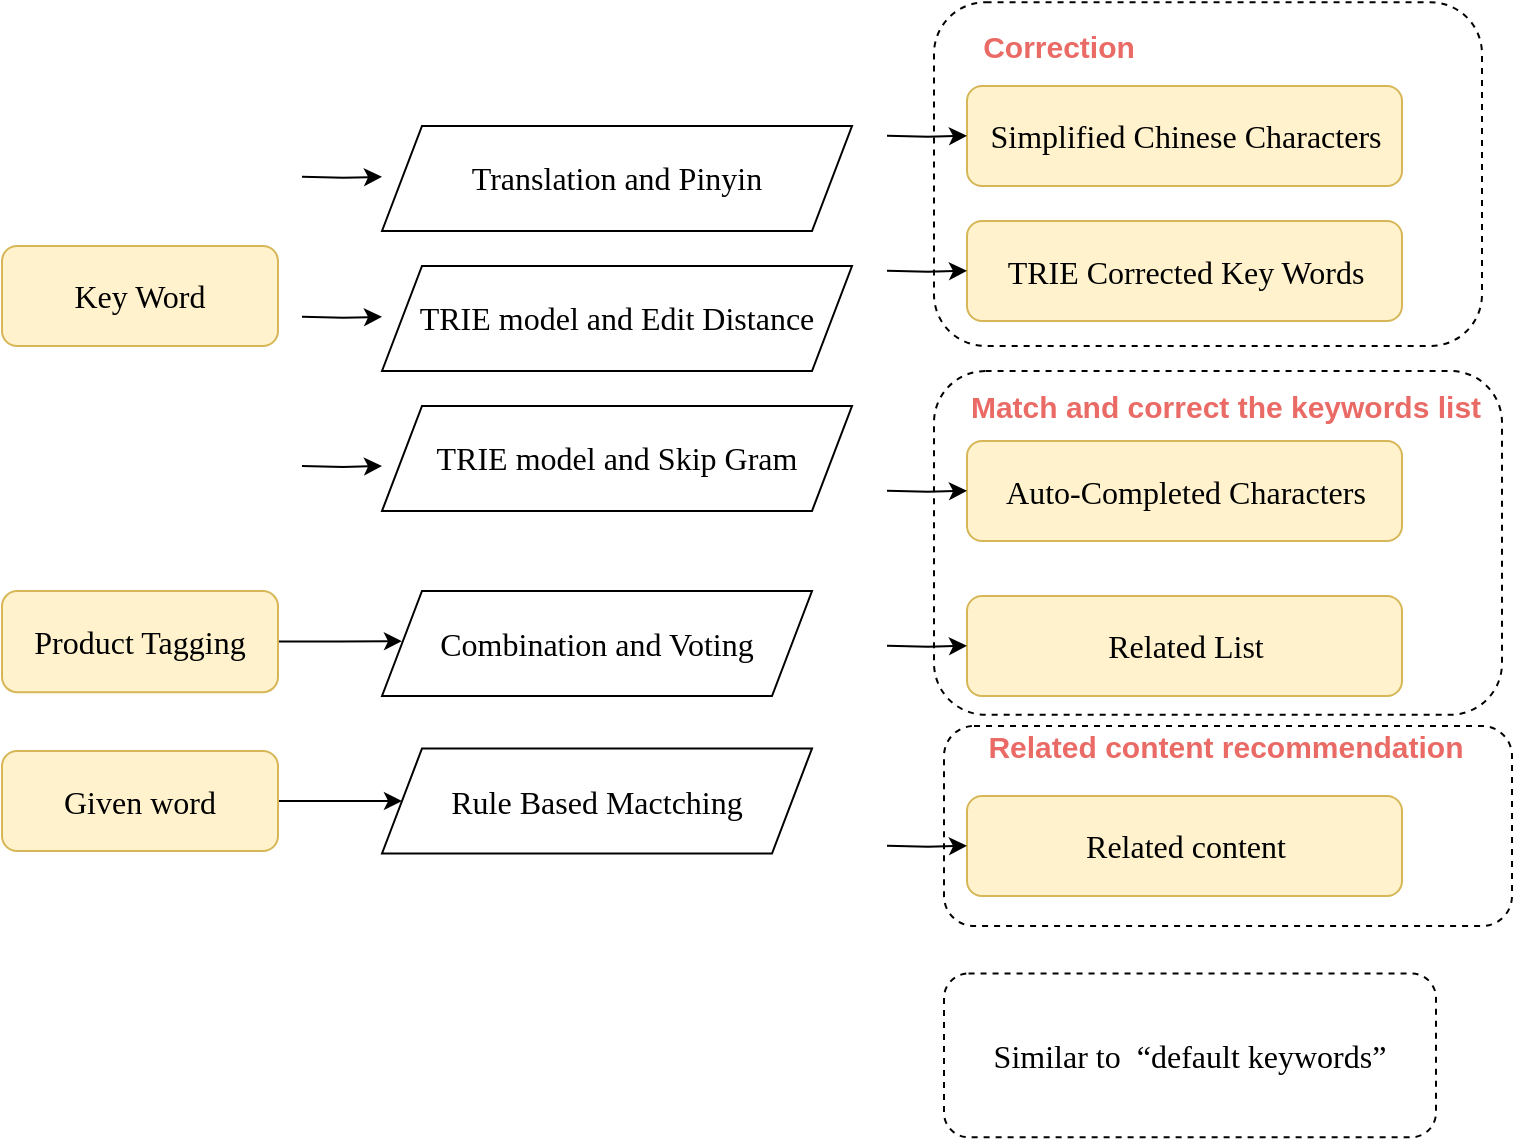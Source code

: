 <mxfile version="13.7.4" type="github">
  <diagram id="Yp3Gnb4v9ax5-GN8fEgs" name="Page-1">
    <mxGraphModel dx="2736" dy="725" grid="1" gridSize="10" guides="1" tooltips="1" connect="1" arrows="1" fold="1" page="1" pageScale="1" pageWidth="827" pageHeight="1169" math="0" shadow="0">
      <root>
        <mxCell id="0" />
        <mxCell id="1" parent="0" />
        <mxCell id="fXSpXnBb6-kwfkcqd3j0-2" value="&lt;p style=&quot;line-height: normal ; margin-top: 0pt ; margin-bottom: 0pt ; margin-left: 0in ; text-align: left ; direction: ltr ; unicode-bidi: embed ; word-break: normal&quot;&gt;&lt;span style=&quot;font-size: 12pt ; font-family: &amp;#34;calibri&amp;#34;&quot;&gt;Key Word&lt;/span&gt;&lt;/p&gt;" style="rounded=1;whiteSpace=wrap;html=1;fontSize=12;glass=0;strokeWidth=1;shadow=0;fillColor=#fff2cc;strokeColor=#d6b656;" vertex="1" parent="1">
          <mxGeometry x="-1130" y="260" width="138" height="50" as="geometry" />
        </mxCell>
        <mxCell id="fXSpXnBb6-kwfkcqd3j0-3" value="&lt;p style=&quot;margin-top: 0pt ; margin-bottom: 0pt ; margin-left: 0in ; text-align: left ; direction: ltr ; unicode-bidi: embed ; word-break: normal&quot;&gt;&lt;font face=&quot;calibri&quot;&gt;&lt;span style=&quot;font-size: 16px&quot;&gt;Simplified Chinese Characters&lt;/span&gt;&lt;/font&gt;&lt;/p&gt;" style="rounded=1;whiteSpace=wrap;html=1;fontSize=12;glass=0;strokeWidth=1;shadow=0;fillColor=#fff2cc;strokeColor=#d6b656;" vertex="1" parent="1">
          <mxGeometry x="-647.5" y="180" width="217.5" height="50" as="geometry" />
        </mxCell>
        <mxCell id="fXSpXnBb6-kwfkcqd3j0-8" value="&lt;span style=&quot;font-size: 12pt ; font-family: &amp;#34;calibri&amp;#34;&quot;&gt;Combination and Voting&lt;/span&gt;" style="shape=parallelogram;perimeter=parallelogramPerimeter;whiteSpace=wrap;html=1;fixedSize=1;fontColor=#000000;" vertex="1" parent="1">
          <mxGeometry x="-940" y="432.5" width="215" height="52.5" as="geometry" />
        </mxCell>
        <mxCell id="fXSpXnBb6-kwfkcqd3j0-9" value="&lt;span style=&quot;font-family: &amp;#34;calibri&amp;#34; ; font-size: 16px&quot;&gt;TRIE model and Skip Gram&lt;/span&gt;" style="shape=parallelogram;perimeter=parallelogramPerimeter;whiteSpace=wrap;html=1;fixedSize=1;fontColor=#000000;" vertex="1" parent="1">
          <mxGeometry x="-940" y="340" width="235" height="52.5" as="geometry" />
        </mxCell>
        <mxCell id="fXSpXnBb6-kwfkcqd3j0-10" value="&lt;span style=&quot;font-family: &amp;#34;calibri&amp;#34; ; font-size: 16px&quot;&gt;TRIE model and Edit Distance&lt;/span&gt;" style="shape=parallelogram;perimeter=parallelogramPerimeter;whiteSpace=wrap;html=1;fixedSize=1;fontColor=#000000;" vertex="1" parent="1">
          <mxGeometry x="-940" y="270" width="235" height="52.5" as="geometry" />
        </mxCell>
        <mxCell id="fXSpXnBb6-kwfkcqd3j0-11" value="&lt;font face=&quot;calibri&quot;&gt;&lt;span style=&quot;font-size: 16px&quot;&gt;Translation and Pinyin&lt;/span&gt;&lt;/font&gt;" style="shape=parallelogram;perimeter=parallelogramPerimeter;whiteSpace=wrap;html=1;fixedSize=1;fontColor=#000000;" vertex="1" parent="1">
          <mxGeometry x="-940" y="200" width="235" height="52.5" as="geometry" />
        </mxCell>
        <mxCell id="fXSpXnBb6-kwfkcqd3j0-12" style="edgeStyle=orthogonalEdgeStyle;rounded=0;orthogonalLoop=1;jettySize=auto;html=1;fontColor=#000000;" edge="1" parent="1">
          <mxGeometry relative="1" as="geometry">
            <mxPoint x="-647.5" y="204.9" as="targetPoint" />
            <mxPoint x="-687.5" y="204.9" as="sourcePoint" />
          </mxGeometry>
        </mxCell>
        <mxCell id="fXSpXnBb6-kwfkcqd3j0-13" value="" style="rounded=1;whiteSpace=wrap;html=1;fillColor=none;dashed=1;" vertex="1" parent="1">
          <mxGeometry x="-664" y="138.13" width="274" height="171.87" as="geometry" />
        </mxCell>
        <mxCell id="fXSpXnBb6-kwfkcqd3j0-14" value="Correction" style="text;html=1;strokeColor=none;fillColor=none;align=center;verticalAlign=middle;whiteSpace=wrap;rounded=0;fontStyle=1;fontColor=#EA6B66;fontSize=15;" vertex="1" parent="1">
          <mxGeometry x="-681.5" y="150" width="159" height="20" as="geometry" />
        </mxCell>
        <mxCell id="fXSpXnBb6-kwfkcqd3j0-15" value="&lt;span style=&quot;font-family: &amp;#34;calibri&amp;#34; ; font-size: 12pt ; text-align: left&quot;&gt;Similar to&lt;/span&gt;&lt;span style=&quot;font-family: &amp;#34;calibri&amp;#34; ; font-size: 12pt ; text-align: left&quot;&gt;&amp;nbsp; &lt;/span&gt;&lt;span style=&quot;font-family: &amp;#34;calibri&amp;#34; ; font-size: 12pt ; text-align: left&quot;&gt;“default keywords”&lt;/span&gt;" style="rounded=1;whiteSpace=wrap;html=1;fillColor=none;verticalAlign=middle;dashed=1;" vertex="1" parent="1">
          <mxGeometry x="-659" y="623.74" width="246" height="81.88" as="geometry" />
        </mxCell>
        <mxCell id="fXSpXnBb6-kwfkcqd3j0-16" value="Match and correct the keywords list" style="text;html=1;strokeColor=none;fillColor=none;align=center;verticalAlign=middle;whiteSpace=wrap;rounded=0;fontStyle=1;fontColor=#EA6B66;fontSize=15;" vertex="1" parent="1">
          <mxGeometry x="-647.5" y="330" width="257.5" height="20" as="geometry" />
        </mxCell>
        <mxCell id="fXSpXnBb6-kwfkcqd3j0-19" style="edgeStyle=orthogonalEdgeStyle;rounded=0;orthogonalLoop=1;jettySize=auto;html=1;fontColor=#000000;" edge="1" parent="1" source="fXSpXnBb6-kwfkcqd3j0-20">
          <mxGeometry relative="1" as="geometry">
            <mxPoint x="-930.0" y="457.57" as="targetPoint" />
          </mxGeometry>
        </mxCell>
        <mxCell id="fXSpXnBb6-kwfkcqd3j0-20" value="&lt;p style=&quot;line-height: normal ; margin-top: 0pt ; margin-bottom: 0pt ; margin-left: 0in ; text-align: left ; direction: ltr ; unicode-bidi: embed ; word-break: normal&quot;&gt;&lt;span style=&quot;font-size: 12pt ; font-family: &amp;#34;calibri&amp;#34;&quot;&gt;Product Tagging&lt;/span&gt;&lt;/p&gt;" style="rounded=1;whiteSpace=wrap;html=1;fontSize=12;glass=0;strokeWidth=1;shadow=0;fillColor=#fff2cc;strokeColor=#d6b656;" vertex="1" parent="1">
          <mxGeometry x="-1130" y="432.5" width="138" height="50.63" as="geometry" />
        </mxCell>
        <mxCell id="fXSpXnBb6-kwfkcqd3j0-27" value="" style="edgeStyle=orthogonalEdgeStyle;rounded=0;orthogonalLoop=1;jettySize=auto;html=1;" edge="1" parent="1" source="fXSpXnBb6-kwfkcqd3j0-22" target="fXSpXnBb6-kwfkcqd3j0-25">
          <mxGeometry relative="1" as="geometry" />
        </mxCell>
        <mxCell id="fXSpXnBb6-kwfkcqd3j0-22" value="&lt;p style=&quot;line-height: normal ; margin-top: 0pt ; margin-bottom: 0pt ; margin-left: 0in ; text-align: left ; direction: ltr ; unicode-bidi: embed ; word-break: normal&quot;&gt;&lt;span style=&quot;font-size: 12pt ; font-family: &amp;#34;calibri&amp;#34;&quot;&gt;Given word&lt;/span&gt;&lt;/p&gt;" style="rounded=1;whiteSpace=wrap;html=1;fontSize=12;glass=0;strokeWidth=1;shadow=0;fillColor=#fff2cc;strokeColor=#d6b656;" vertex="1" parent="1">
          <mxGeometry x="-1130" y="512.5" width="138" height="50" as="geometry" />
        </mxCell>
        <mxCell id="fXSpXnBb6-kwfkcqd3j0-25" value="&lt;span style=&quot;font-size: 12pt ; font-family: &amp;#34;calibri&amp;#34;&quot;&gt;Rule Based Mactching&lt;/span&gt;" style="shape=parallelogram;perimeter=parallelogramPerimeter;whiteSpace=wrap;html=1;fixedSize=1;fontColor=#000000;" vertex="1" parent="1">
          <mxGeometry x="-940" y="511.25" width="215" height="52.5" as="geometry" />
        </mxCell>
        <mxCell id="fXSpXnBb6-kwfkcqd3j0-29" value="&lt;p style=&quot;margin-top: 0pt ; margin-bottom: 0pt ; margin-left: 0in ; text-align: left ; direction: ltr ; unicode-bidi: embed ; word-break: normal&quot;&gt;&lt;font face=&quot;calibri&quot;&gt;&lt;span style=&quot;font-size: 16px&quot;&gt;TRIE Corrected Key Words&lt;/span&gt;&lt;/font&gt;&lt;/p&gt;" style="rounded=1;whiteSpace=wrap;html=1;fontSize=12;glass=0;strokeWidth=1;shadow=0;fillColor=#fff2cc;strokeColor=#d6b656;" vertex="1" parent="1">
          <mxGeometry x="-647.5" y="247.5" width="217.5" height="50" as="geometry" />
        </mxCell>
        <mxCell id="fXSpXnBb6-kwfkcqd3j0-30" style="edgeStyle=orthogonalEdgeStyle;rounded=0;orthogonalLoop=1;jettySize=auto;html=1;fontColor=#000000;" edge="1" parent="1">
          <mxGeometry relative="1" as="geometry">
            <mxPoint x="-647.5" y="272.4" as="targetPoint" />
            <mxPoint x="-687.5" y="272.4" as="sourcePoint" />
          </mxGeometry>
        </mxCell>
        <mxCell id="fXSpXnBb6-kwfkcqd3j0-31" value="&lt;p style=&quot;margin-top: 0pt ; margin-bottom: 0pt ; margin-left: 0in ; text-align: left ; direction: ltr ; unicode-bidi: embed ; word-break: normal&quot;&gt;&lt;font face=&quot;calibri&quot;&gt;&lt;span style=&quot;font-size: 16px&quot;&gt;Auto-Completed Characters&lt;/span&gt;&lt;/font&gt;&lt;/p&gt;" style="rounded=1;whiteSpace=wrap;html=1;fontSize=12;glass=0;strokeWidth=1;shadow=0;fillColor=#fff2cc;strokeColor=#d6b656;" vertex="1" parent="1">
          <mxGeometry x="-647.5" y="357.5" width="217.5" height="50" as="geometry" />
        </mxCell>
        <mxCell id="fXSpXnBb6-kwfkcqd3j0-32" style="edgeStyle=orthogonalEdgeStyle;rounded=0;orthogonalLoop=1;jettySize=auto;html=1;fontColor=#000000;" edge="1" parent="1">
          <mxGeometry relative="1" as="geometry">
            <mxPoint x="-647.5" y="382.4" as="targetPoint" />
            <mxPoint x="-687.5" y="382.4" as="sourcePoint" />
          </mxGeometry>
        </mxCell>
        <mxCell id="fXSpXnBb6-kwfkcqd3j0-33" value="&lt;p style=&quot;margin-top: 0pt ; margin-bottom: 0pt ; margin-left: 0in ; text-align: left ; direction: ltr ; unicode-bidi: embed ; word-break: normal&quot;&gt;&lt;font face=&quot;calibri&quot;&gt;&lt;span style=&quot;font-size: 16px&quot;&gt;Related List&lt;/span&gt;&lt;/font&gt;&lt;/p&gt;" style="rounded=1;whiteSpace=wrap;html=1;fontSize=12;glass=0;strokeWidth=1;shadow=0;fillColor=#fff2cc;strokeColor=#d6b656;" vertex="1" parent="1">
          <mxGeometry x="-647.5" y="435" width="217.5" height="50" as="geometry" />
        </mxCell>
        <mxCell id="fXSpXnBb6-kwfkcqd3j0-34" style="edgeStyle=orthogonalEdgeStyle;rounded=0;orthogonalLoop=1;jettySize=auto;html=1;fontColor=#000000;" edge="1" parent="1">
          <mxGeometry relative="1" as="geometry">
            <mxPoint x="-647.5" y="459.9" as="targetPoint" />
            <mxPoint x="-687.5" y="459.9" as="sourcePoint" />
          </mxGeometry>
        </mxCell>
        <mxCell id="fXSpXnBb6-kwfkcqd3j0-37" value="Related content recommendation" style="text;html=1;strokeColor=none;fillColor=none;align=center;verticalAlign=middle;whiteSpace=wrap;rounded=0;fontStyle=1;fontColor=#EA6B66;fontSize=15;" vertex="1" parent="1">
          <mxGeometry x="-647.5" y="500" width="257.5" height="20" as="geometry" />
        </mxCell>
        <mxCell id="fXSpXnBb6-kwfkcqd3j0-38" value="&lt;p style=&quot;margin-top: 0pt ; margin-bottom: 0pt ; margin-left: 0in ; text-align: left ; direction: ltr ; unicode-bidi: embed ; word-break: normal&quot;&gt;&lt;font face=&quot;calibri&quot;&gt;&lt;span style=&quot;font-size: 16px&quot;&gt;Related content&lt;/span&gt;&lt;/font&gt;&lt;/p&gt;" style="rounded=1;whiteSpace=wrap;html=1;fontSize=12;glass=0;strokeWidth=1;shadow=0;fillColor=#fff2cc;strokeColor=#d6b656;" vertex="1" parent="1">
          <mxGeometry x="-647.5" y="535" width="217.5" height="50" as="geometry" />
        </mxCell>
        <mxCell id="fXSpXnBb6-kwfkcqd3j0-39" style="edgeStyle=orthogonalEdgeStyle;rounded=0;orthogonalLoop=1;jettySize=auto;html=1;fontColor=#000000;" edge="1" parent="1">
          <mxGeometry relative="1" as="geometry">
            <mxPoint x="-647.5" y="559.9" as="targetPoint" />
            <mxPoint x="-687.5" y="559.9" as="sourcePoint" />
          </mxGeometry>
        </mxCell>
        <mxCell id="fXSpXnBb6-kwfkcqd3j0-41" style="edgeStyle=orthogonalEdgeStyle;rounded=0;orthogonalLoop=1;jettySize=auto;html=1;fontColor=#000000;" edge="1" parent="1">
          <mxGeometry relative="1" as="geometry">
            <mxPoint x="-940" y="225.42" as="targetPoint" />
            <mxPoint x="-980" y="225.42" as="sourcePoint" />
          </mxGeometry>
        </mxCell>
        <mxCell id="fXSpXnBb6-kwfkcqd3j0-42" style="edgeStyle=orthogonalEdgeStyle;rounded=0;orthogonalLoop=1;jettySize=auto;html=1;fontColor=#000000;" edge="1" parent="1">
          <mxGeometry relative="1" as="geometry">
            <mxPoint x="-940" y="295.42" as="targetPoint" />
            <mxPoint x="-980" y="295.42" as="sourcePoint" />
          </mxGeometry>
        </mxCell>
        <mxCell id="fXSpXnBb6-kwfkcqd3j0-43" style="edgeStyle=orthogonalEdgeStyle;rounded=0;orthogonalLoop=1;jettySize=auto;html=1;fontColor=#000000;" edge="1" parent="1">
          <mxGeometry relative="1" as="geometry">
            <mxPoint x="-940" y="370.0" as="targetPoint" />
            <mxPoint x="-980" y="370.0" as="sourcePoint" />
          </mxGeometry>
        </mxCell>
        <mxCell id="fXSpXnBb6-kwfkcqd3j0-45" value="" style="rounded=1;whiteSpace=wrap;html=1;fillColor=none;dashed=1;" vertex="1" parent="1">
          <mxGeometry x="-664" y="322.5" width="284" height="171.87" as="geometry" />
        </mxCell>
        <mxCell id="fXSpXnBb6-kwfkcqd3j0-46" value="" style="rounded=1;whiteSpace=wrap;html=1;fillColor=none;dashed=1;" vertex="1" parent="1">
          <mxGeometry x="-659" y="500" width="284" height="100" as="geometry" />
        </mxCell>
      </root>
    </mxGraphModel>
  </diagram>
</mxfile>
